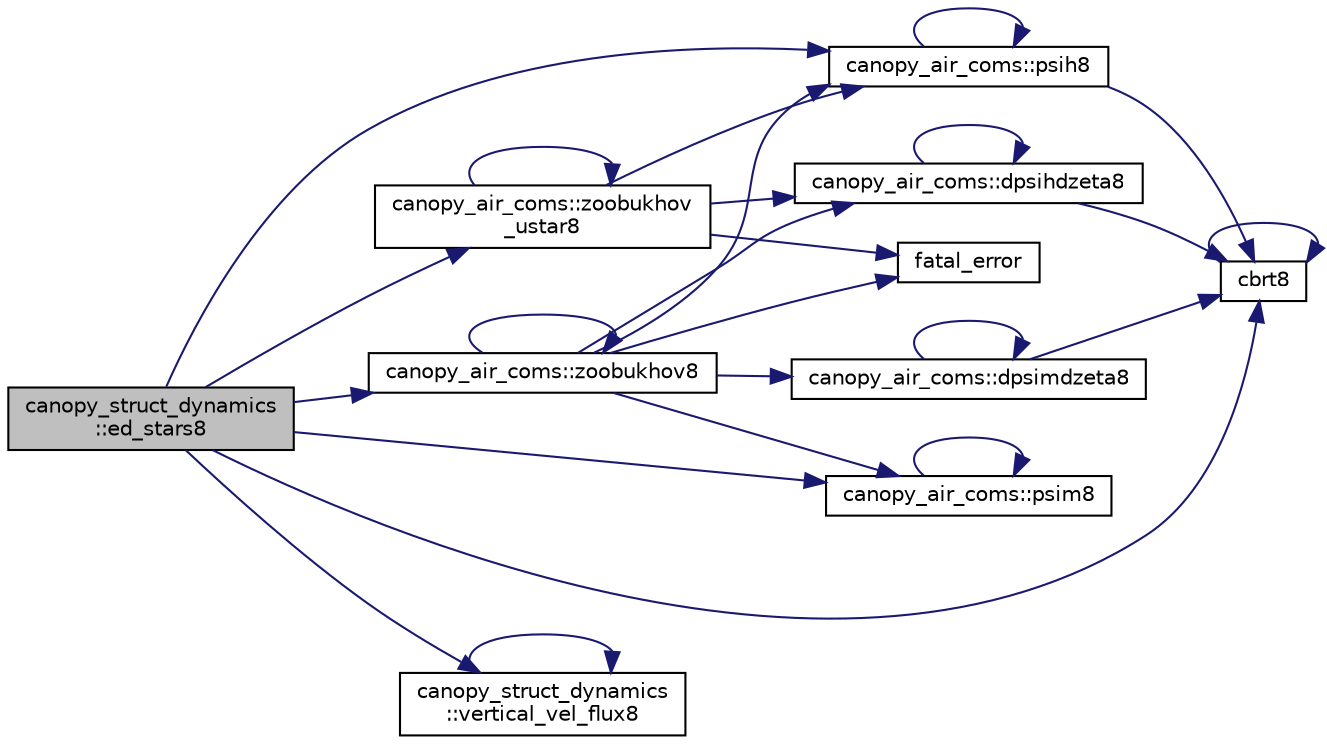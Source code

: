 digraph "canopy_struct_dynamics::ed_stars8"
{
 // LATEX_PDF_SIZE
  edge [fontname="Helvetica",fontsize="10",labelfontname="Helvetica",labelfontsize="10"];
  node [fontname="Helvetica",fontsize="10",shape=record];
  rankdir="LR";
  Node1 [label="canopy_struct_dynamics\l::ed_stars8",height=0.2,width=0.4,color="black", fillcolor="grey75", style="filled", fontcolor="black",tooltip=" "];
  Node1 -> Node2 [color="midnightblue",fontsize="10",style="solid"];
  Node2 [label="cbrt8",height=0.2,width=0.4,color="black", fillcolor="white", style="filled",URL="$numutils_8f90.html#ad4b910be4531c088be1d1e83197aa36e",tooltip=" "];
  Node2 -> Node2 [color="midnightblue",fontsize="10",style="solid"];
  Node1 -> Node3 [color="midnightblue",fontsize="10",style="solid"];
  Node3 [label="canopy_air_coms::psih8",height=0.2,width=0.4,color="black", fillcolor="white", style="filled",URL="$namespacecanopy__air__coms.html#aef33f0eeea82151a8edb6dc38c4cc921",tooltip=" "];
  Node3 -> Node2 [color="midnightblue",fontsize="10",style="solid"];
  Node3 -> Node3 [color="midnightblue",fontsize="10",style="solid"];
  Node1 -> Node4 [color="midnightblue",fontsize="10",style="solid"];
  Node4 [label="canopy_air_coms::psim8",height=0.2,width=0.4,color="black", fillcolor="white", style="filled",URL="$namespacecanopy__air__coms.html#aba7cbe776dbfa9815870ad3686949041",tooltip=" "];
  Node4 -> Node4 [color="midnightblue",fontsize="10",style="solid"];
  Node1 -> Node5 [color="midnightblue",fontsize="10",style="solid"];
  Node5 [label="canopy_struct_dynamics\l::vertical_vel_flux8",height=0.2,width=0.4,color="black", fillcolor="white", style="filled",URL="$namespacecanopy__struct__dynamics.html#a2d40fd080c1c03b7c112ff3861e89458",tooltip=" "];
  Node5 -> Node5 [color="midnightblue",fontsize="10",style="solid"];
  Node1 -> Node6 [color="midnightblue",fontsize="10",style="solid"];
  Node6 [label="canopy_air_coms::zoobukhov8",height=0.2,width=0.4,color="black", fillcolor="white", style="filled",URL="$namespacecanopy__air__coms.html#a4e6140963de3534910dc5f0b8dffa30d",tooltip=" "];
  Node6 -> Node7 [color="midnightblue",fontsize="10",style="solid"];
  Node7 [label="canopy_air_coms::dpsihdzeta8",height=0.2,width=0.4,color="black", fillcolor="white", style="filled",URL="$namespacecanopy__air__coms.html#aa5f9649efc40a05ddc13e1450f30fad3",tooltip=" "];
  Node7 -> Node2 [color="midnightblue",fontsize="10",style="solid"];
  Node7 -> Node7 [color="midnightblue",fontsize="10",style="solid"];
  Node6 -> Node8 [color="midnightblue",fontsize="10",style="solid"];
  Node8 [label="canopy_air_coms::dpsimdzeta8",height=0.2,width=0.4,color="black", fillcolor="white", style="filled",URL="$namespacecanopy__air__coms.html#a51b006ac118f9549aee23ddb61a1bf19",tooltip=" "];
  Node8 -> Node2 [color="midnightblue",fontsize="10",style="solid"];
  Node8 -> Node8 [color="midnightblue",fontsize="10",style="solid"];
  Node6 -> Node9 [color="midnightblue",fontsize="10",style="solid"];
  Node9 [label="fatal_error",height=0.2,width=0.4,color="black", fillcolor="white", style="filled",URL="$fatal__error_8_f90.html#a2a2bff228716ab48a81c795b348d1665",tooltip=" "];
  Node6 -> Node3 [color="midnightblue",fontsize="10",style="solid"];
  Node6 -> Node4 [color="midnightblue",fontsize="10",style="solid"];
  Node6 -> Node6 [color="midnightblue",fontsize="10",style="solid"];
  Node1 -> Node10 [color="midnightblue",fontsize="10",style="solid"];
  Node10 [label="canopy_air_coms::zoobukhov\l_ustar8",height=0.2,width=0.4,color="black", fillcolor="white", style="filled",URL="$namespacecanopy__air__coms.html#a6ef582f46fded1355973730e6a2289f2",tooltip=" "];
  Node10 -> Node7 [color="midnightblue",fontsize="10",style="solid"];
  Node10 -> Node9 [color="midnightblue",fontsize="10",style="solid"];
  Node10 -> Node3 [color="midnightblue",fontsize="10",style="solid"];
  Node10 -> Node10 [color="midnightblue",fontsize="10",style="solid"];
}
